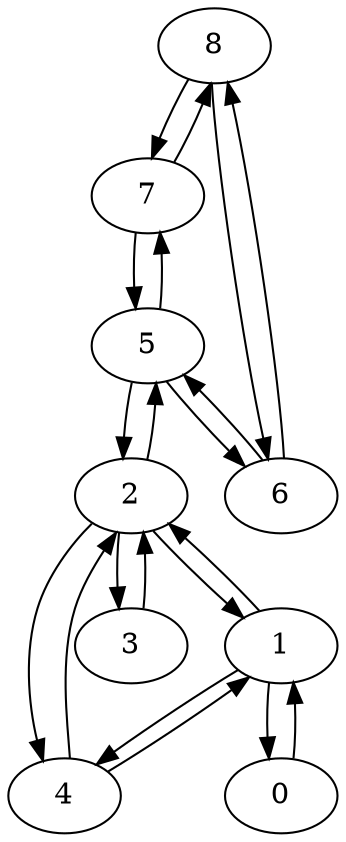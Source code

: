digraph {
"8"[label="8"];
"7"[label="7"];
"6"[label="6"];
"5"[label="5"];
"4"[label="4"];
"3"[label="3"];
"2"[label="2"];
"1"[label="1"];
"0"[label="0"];
"0" -> "1";
"1" -> "0";
"1" -> "2";
"1" -> "4";
"2" -> "1";
"2" -> "3";
"2" -> "4";
"2" -> "5";
"3" -> "2";
"4" -> "1";
"4" -> "2";
"5" -> "2";
"5" -> "6";
"5" -> "7";
"6" -> "5";
"6" -> "8";
"7" -> "5";
"7" -> "8";
"8" -> "6";
"8" -> "7";
}